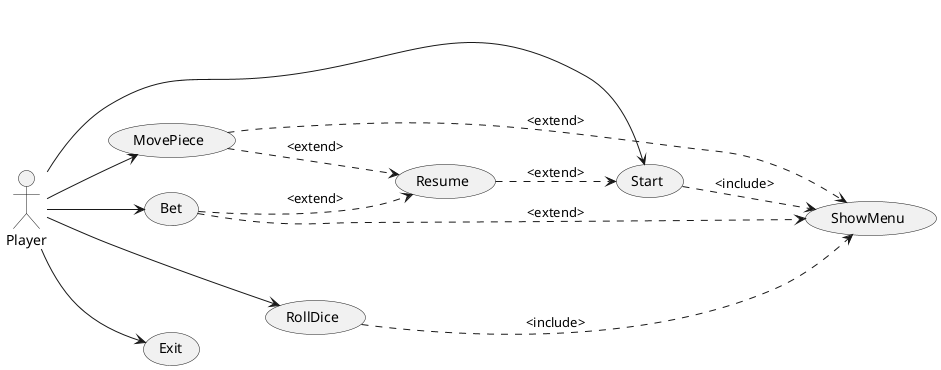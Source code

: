 @startuml use_cases
left to right direction

actor Player

usecase Start
usecase MovePiece
usecase Bet
usecase RollDice
usecase Resume
usecase Exit

usecase ShowMenu

Player --> Start
Start ..> ShowMenu : <include>
Player --> MovePiece
MovePiece ..> ShowMenu : <extend>
Player --> Bet
Bet ..> ShowMenu : <extend>
Bet ..> Resume : <extend>
Player --> RollDice
RollDice ..> ShowMenu : <include>
MovePiece ..> Resume : <extend>
Resume ..> Start : <extend>
Player --> Exit

@enduml